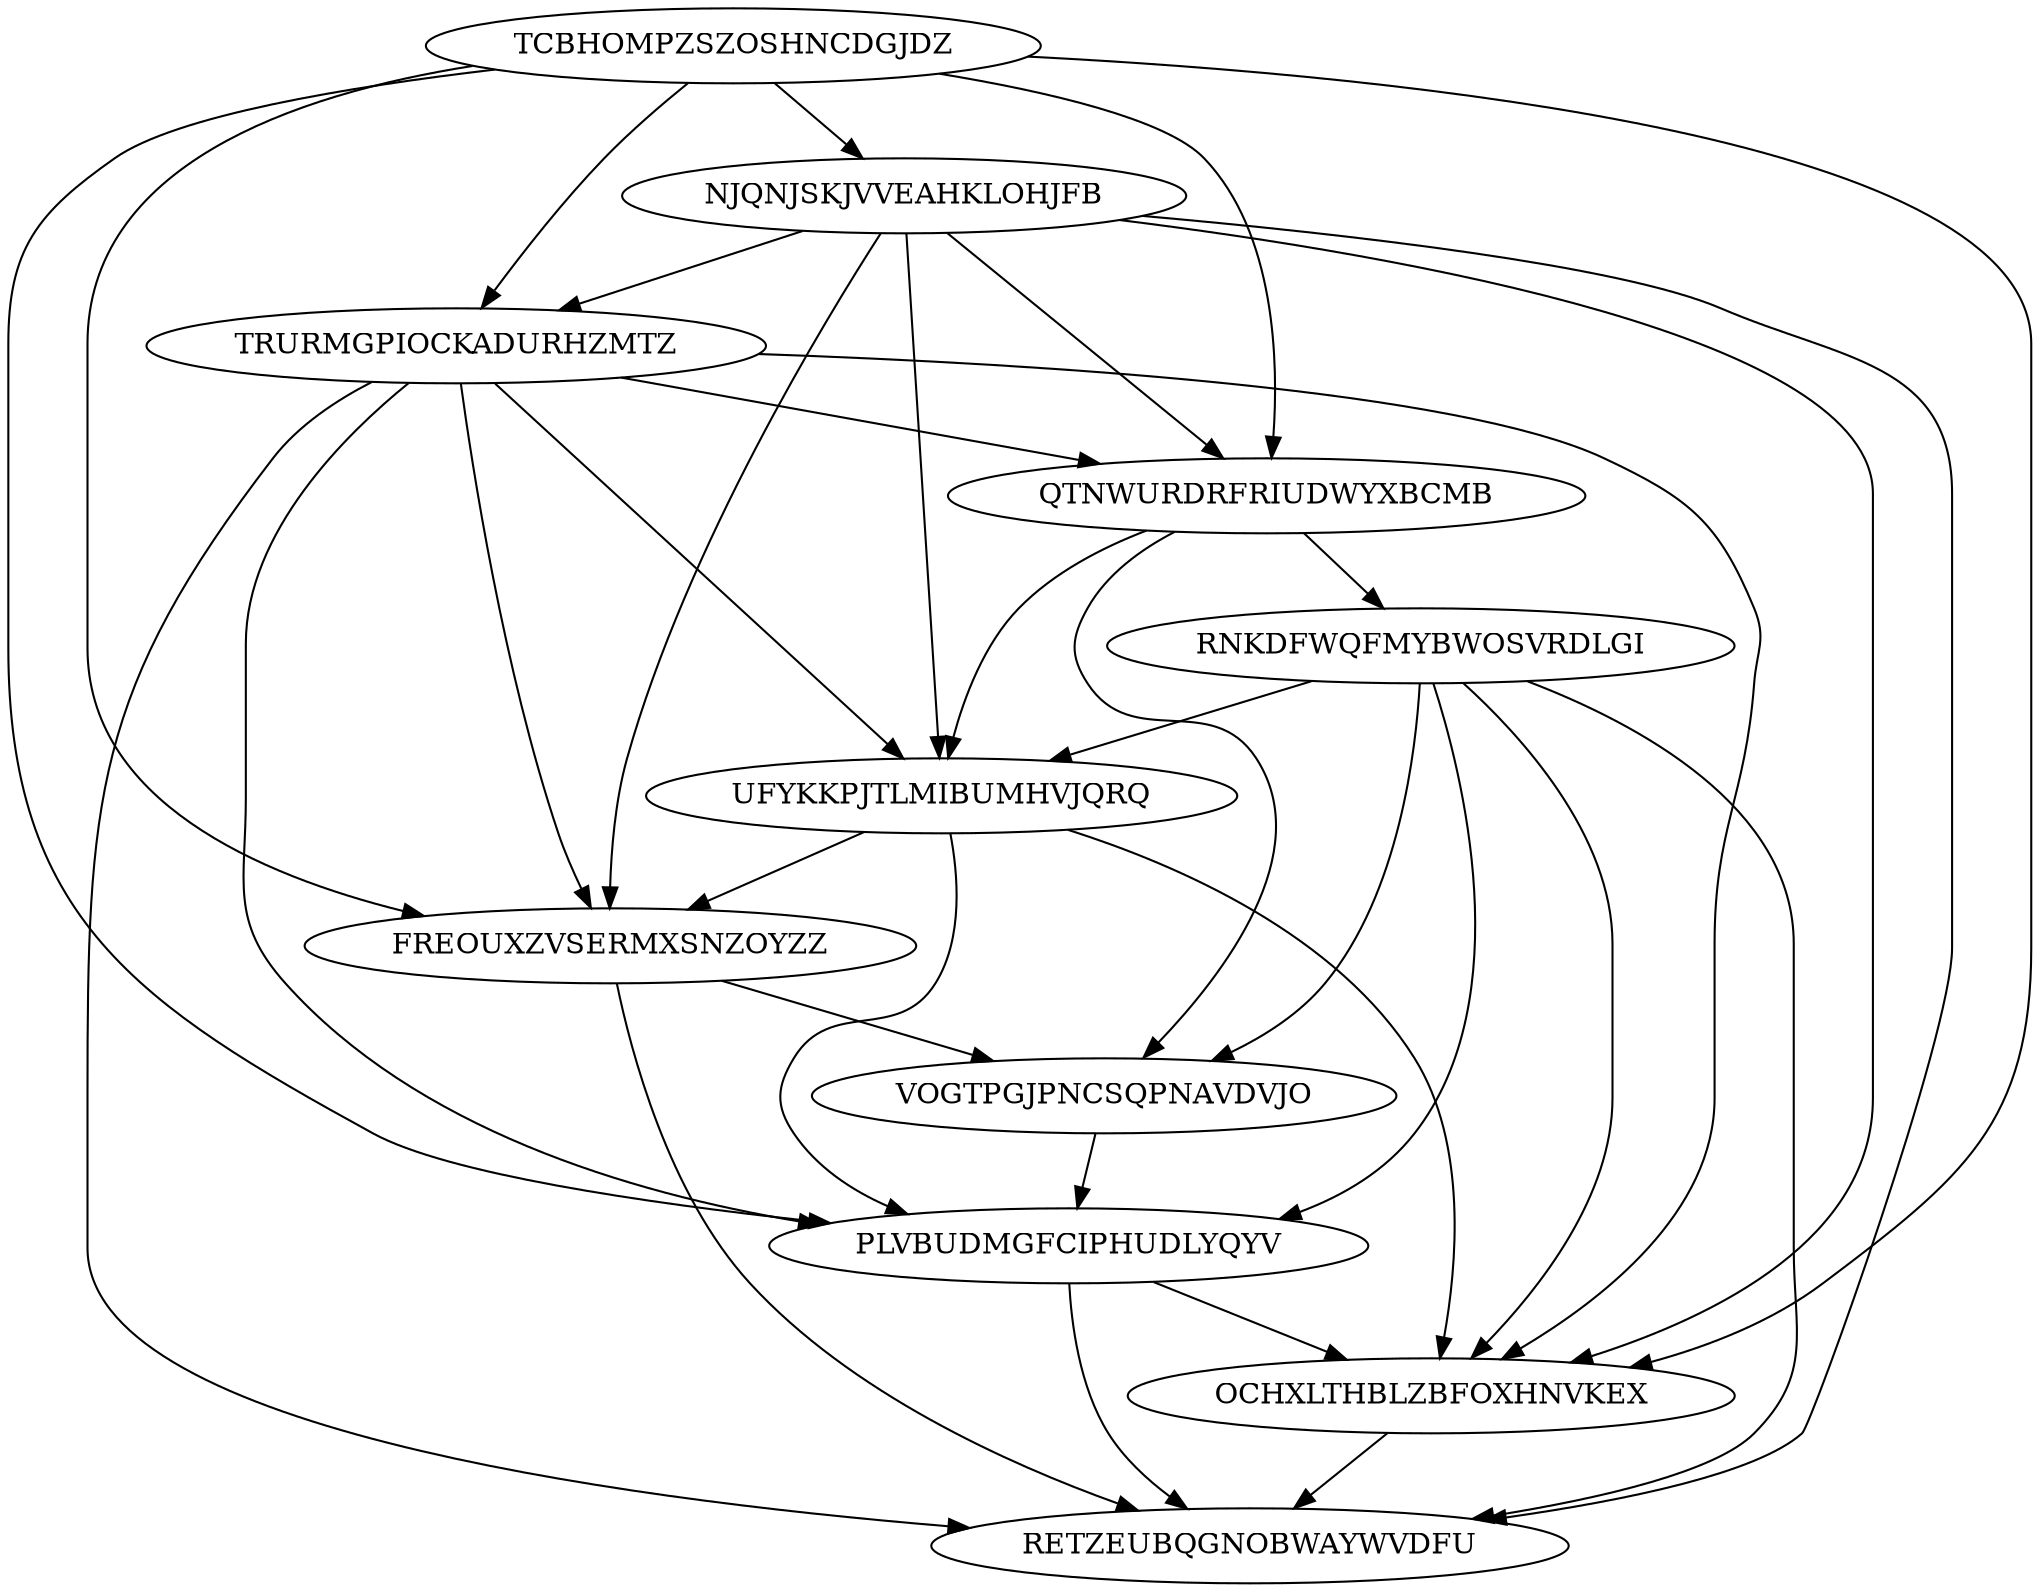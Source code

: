 digraph "N11M35" {
	TCBHOMPZSZOSHNCDGJDZ			[Weight=17, Start=0, Processor=1];
	NJQNJSKJVVEAHKLOHJFB			[Weight=20, Start=17, Processor=1];
	TRURMGPIOCKADURHZMTZ			[Weight=17, Start=37, Processor=1];
	QTNWURDRFRIUDWYXBCMB			[Weight=14, Start=54, Processor=1];
	RNKDFWQFMYBWOSVRDLGI			[Weight=12, Start=68, Processor=1];
	UFYKKPJTLMIBUMHVJQRQ			[Weight=12, Start=80, Processor=1];
	FREOUXZVSERMXSNZOYZZ			[Weight=20, Start=92, Processor=1];
	VOGTPGJPNCSQPNAVDVJO			[Weight=18, Start=112, Processor=1];
	PLVBUDMGFCIPHUDLYQYV			[Weight=13, Start=130, Processor=1];
	OCHXLTHBLZBFOXHNVKEX			[Weight=14, Start=143, Processor=1];
	RETZEUBQGNOBWAYWVDFU			[Weight=20, Start=157, Processor=1];
	QTNWURDRFRIUDWYXBCMB -> UFYKKPJTLMIBUMHVJQRQ		[Weight=10];
	VOGTPGJPNCSQPNAVDVJO -> PLVBUDMGFCIPHUDLYQYV		[Weight=13];
	TRURMGPIOCKADURHZMTZ -> PLVBUDMGFCIPHUDLYQYV		[Weight=14];
	TCBHOMPZSZOSHNCDGJDZ -> TRURMGPIOCKADURHZMTZ		[Weight=14];
	TRURMGPIOCKADURHZMTZ -> QTNWURDRFRIUDWYXBCMB		[Weight=14];
	TCBHOMPZSZOSHNCDGJDZ -> OCHXLTHBLZBFOXHNVKEX		[Weight=15];
	TCBHOMPZSZOSHNCDGJDZ -> PLVBUDMGFCIPHUDLYQYV		[Weight=16];
	RNKDFWQFMYBWOSVRDLGI -> RETZEUBQGNOBWAYWVDFU		[Weight=12];
	TCBHOMPZSZOSHNCDGJDZ -> FREOUXZVSERMXSNZOYZZ		[Weight=16];
	RNKDFWQFMYBWOSVRDLGI -> VOGTPGJPNCSQPNAVDVJO		[Weight=10];
	QTNWURDRFRIUDWYXBCMB -> RNKDFWQFMYBWOSVRDLGI		[Weight=11];
	FREOUXZVSERMXSNZOYZZ -> RETZEUBQGNOBWAYWVDFU		[Weight=16];
	TRURMGPIOCKADURHZMTZ -> OCHXLTHBLZBFOXHNVKEX		[Weight=20];
	PLVBUDMGFCIPHUDLYQYV -> RETZEUBQGNOBWAYWVDFU		[Weight=18];
	QTNWURDRFRIUDWYXBCMB -> VOGTPGJPNCSQPNAVDVJO		[Weight=19];
	NJQNJSKJVVEAHKLOHJFB -> QTNWURDRFRIUDWYXBCMB		[Weight=11];
	NJQNJSKJVVEAHKLOHJFB -> OCHXLTHBLZBFOXHNVKEX		[Weight=17];
	TCBHOMPZSZOSHNCDGJDZ -> NJQNJSKJVVEAHKLOHJFB		[Weight=17];
	NJQNJSKJVVEAHKLOHJFB -> TRURMGPIOCKADURHZMTZ		[Weight=17];
	RNKDFWQFMYBWOSVRDLGI -> PLVBUDMGFCIPHUDLYQYV		[Weight=19];
	RNKDFWQFMYBWOSVRDLGI -> OCHXLTHBLZBFOXHNVKEX		[Weight=13];
	UFYKKPJTLMIBUMHVJQRQ -> FREOUXZVSERMXSNZOYZZ		[Weight=13];
	TRURMGPIOCKADURHZMTZ -> RETZEUBQGNOBWAYWVDFU		[Weight=13];
	NJQNJSKJVVEAHKLOHJFB -> UFYKKPJTLMIBUMHVJQRQ		[Weight=15];
	UFYKKPJTLMIBUMHVJQRQ -> OCHXLTHBLZBFOXHNVKEX		[Weight=18];
	TCBHOMPZSZOSHNCDGJDZ -> QTNWURDRFRIUDWYXBCMB		[Weight=20];
	OCHXLTHBLZBFOXHNVKEX -> RETZEUBQGNOBWAYWVDFU		[Weight=19];
	FREOUXZVSERMXSNZOYZZ -> VOGTPGJPNCSQPNAVDVJO		[Weight=17];
	RNKDFWQFMYBWOSVRDLGI -> UFYKKPJTLMIBUMHVJQRQ		[Weight=12];
	NJQNJSKJVVEAHKLOHJFB -> RETZEUBQGNOBWAYWVDFU		[Weight=15];
	PLVBUDMGFCIPHUDLYQYV -> OCHXLTHBLZBFOXHNVKEX		[Weight=17];
	TRURMGPIOCKADURHZMTZ -> FREOUXZVSERMXSNZOYZZ		[Weight=17];
	TRURMGPIOCKADURHZMTZ -> UFYKKPJTLMIBUMHVJQRQ		[Weight=16];
	UFYKKPJTLMIBUMHVJQRQ -> PLVBUDMGFCIPHUDLYQYV		[Weight=19];
	NJQNJSKJVVEAHKLOHJFB -> FREOUXZVSERMXSNZOYZZ		[Weight=18];
}
